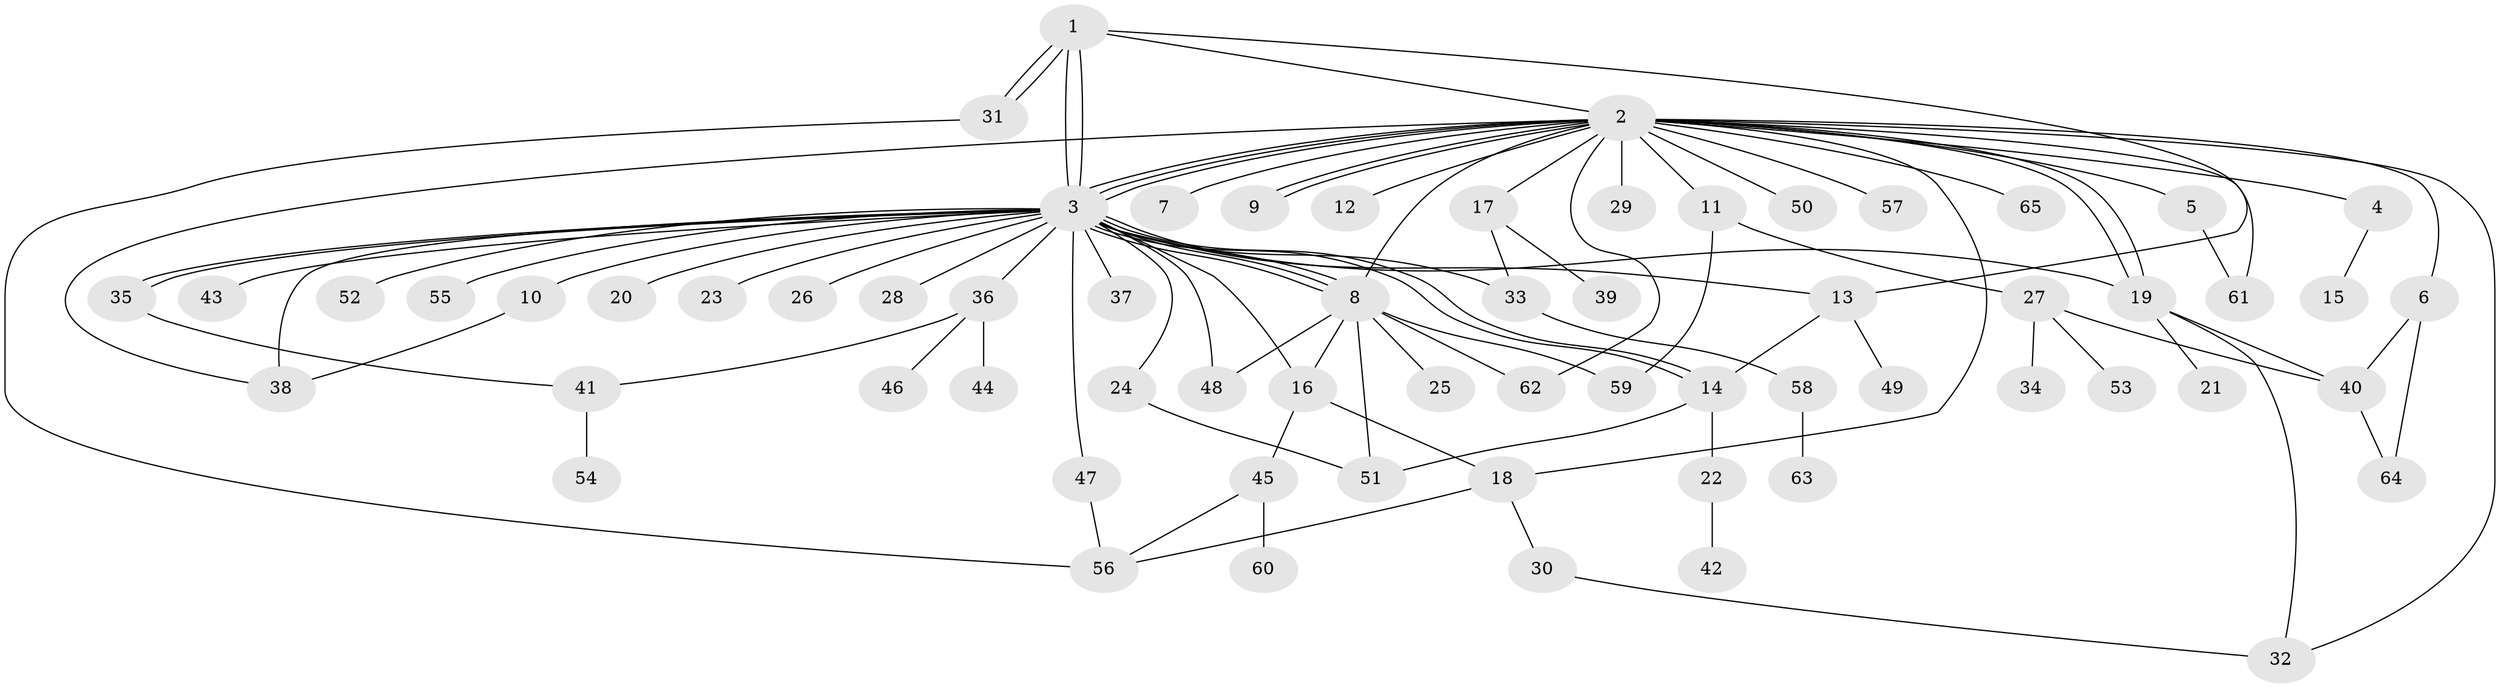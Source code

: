 // Generated by graph-tools (version 1.1) at 2025/11/02/27/25 16:11:11]
// undirected, 65 vertices, 99 edges
graph export_dot {
graph [start="1"]
  node [color=gray90,style=filled];
  1;
  2;
  3;
  4;
  5;
  6;
  7;
  8;
  9;
  10;
  11;
  12;
  13;
  14;
  15;
  16;
  17;
  18;
  19;
  20;
  21;
  22;
  23;
  24;
  25;
  26;
  27;
  28;
  29;
  30;
  31;
  32;
  33;
  34;
  35;
  36;
  37;
  38;
  39;
  40;
  41;
  42;
  43;
  44;
  45;
  46;
  47;
  48;
  49;
  50;
  51;
  52;
  53;
  54;
  55;
  56;
  57;
  58;
  59;
  60;
  61;
  62;
  63;
  64;
  65;
  1 -- 2;
  1 -- 3;
  1 -- 3;
  1 -- 13;
  1 -- 31;
  1 -- 31;
  2 -- 3;
  2 -- 3;
  2 -- 3;
  2 -- 4;
  2 -- 5;
  2 -- 6;
  2 -- 7;
  2 -- 8;
  2 -- 9;
  2 -- 9;
  2 -- 11;
  2 -- 12;
  2 -- 17;
  2 -- 18;
  2 -- 19;
  2 -- 19;
  2 -- 29;
  2 -- 32;
  2 -- 38;
  2 -- 50;
  2 -- 57;
  2 -- 61;
  2 -- 62;
  2 -- 65;
  3 -- 8;
  3 -- 8;
  3 -- 8;
  3 -- 10;
  3 -- 13;
  3 -- 14;
  3 -- 14;
  3 -- 16;
  3 -- 19;
  3 -- 20;
  3 -- 23;
  3 -- 24;
  3 -- 26;
  3 -- 28;
  3 -- 33;
  3 -- 35;
  3 -- 35;
  3 -- 36;
  3 -- 37;
  3 -- 38;
  3 -- 43;
  3 -- 47;
  3 -- 48;
  3 -- 52;
  3 -- 55;
  4 -- 15;
  5 -- 61;
  6 -- 40;
  6 -- 64;
  8 -- 16;
  8 -- 25;
  8 -- 48;
  8 -- 51;
  8 -- 59;
  8 -- 62;
  10 -- 38;
  11 -- 27;
  11 -- 59;
  13 -- 14;
  13 -- 49;
  14 -- 22;
  14 -- 51;
  16 -- 18;
  16 -- 45;
  17 -- 33;
  17 -- 39;
  18 -- 30;
  18 -- 56;
  19 -- 21;
  19 -- 32;
  19 -- 40;
  22 -- 42;
  24 -- 51;
  27 -- 34;
  27 -- 40;
  27 -- 53;
  30 -- 32;
  31 -- 56;
  33 -- 58;
  35 -- 41;
  36 -- 41;
  36 -- 44;
  36 -- 46;
  40 -- 64;
  41 -- 54;
  45 -- 56;
  45 -- 60;
  47 -- 56;
  58 -- 63;
}

